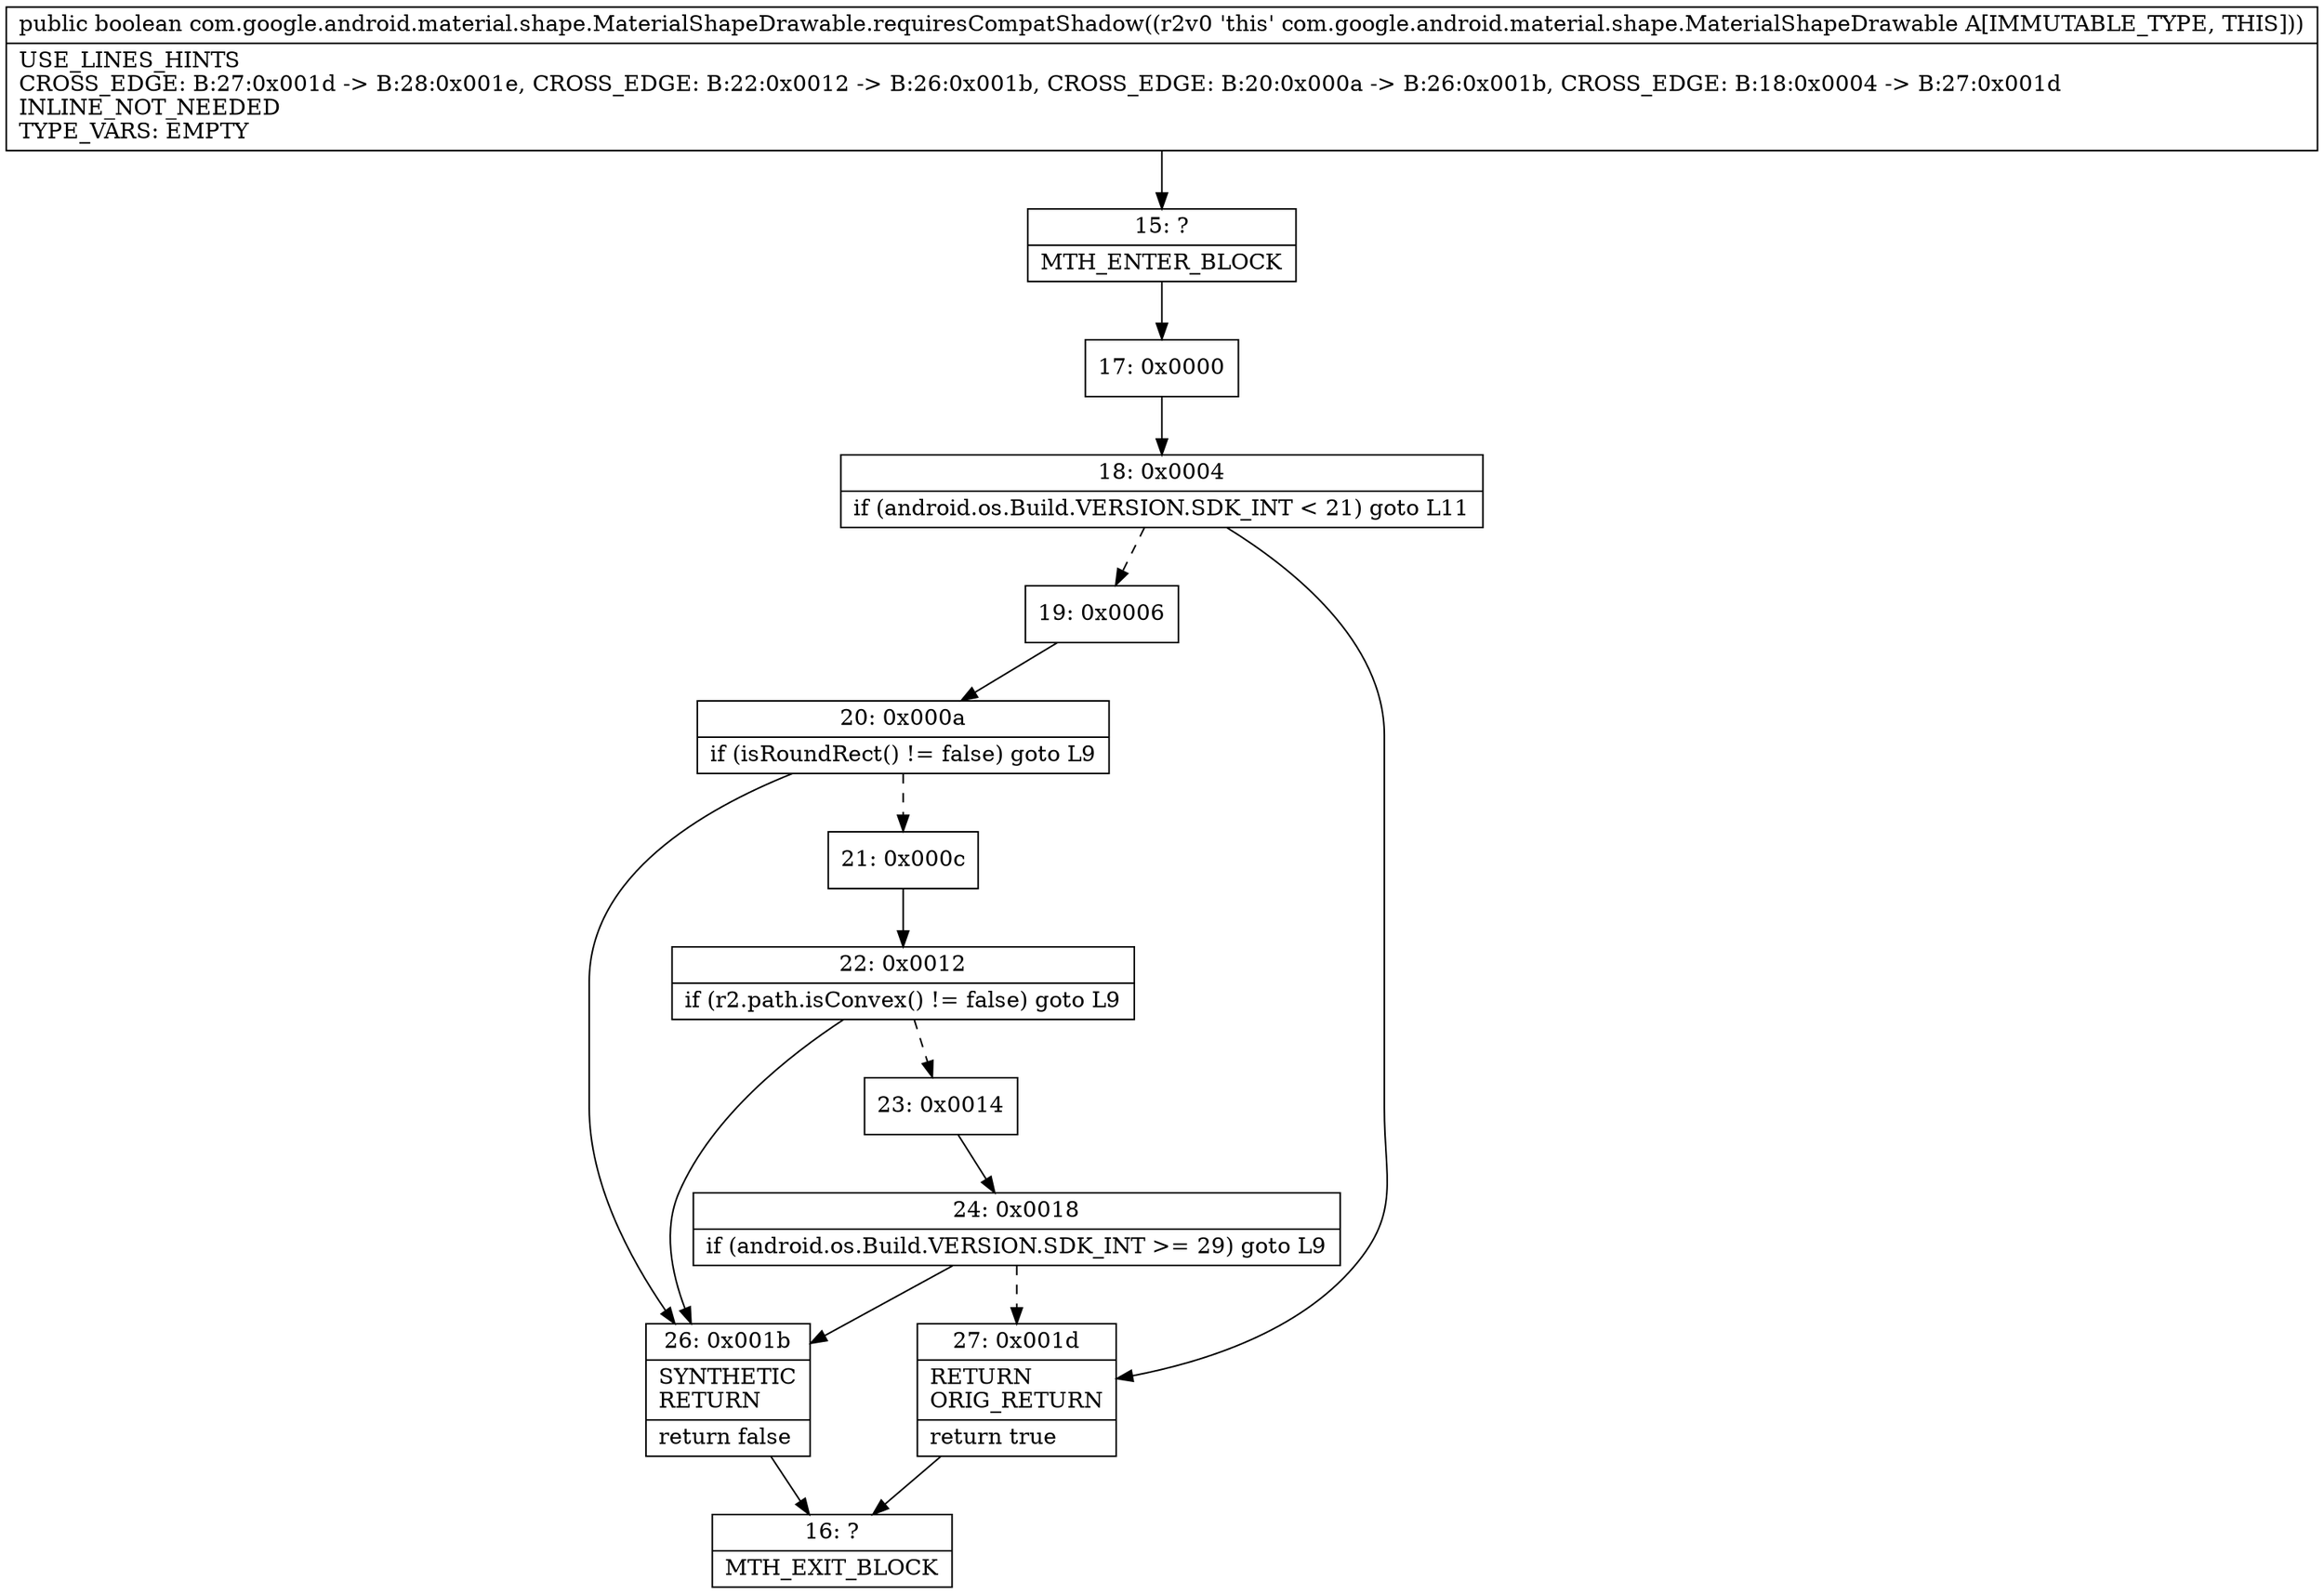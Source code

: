 digraph "CFG forcom.google.android.material.shape.MaterialShapeDrawable.requiresCompatShadow()Z" {
Node_15 [shape=record,label="{15\:\ ?|MTH_ENTER_BLOCK\l}"];
Node_17 [shape=record,label="{17\:\ 0x0000}"];
Node_18 [shape=record,label="{18\:\ 0x0004|if (android.os.Build.VERSION.SDK_INT \< 21) goto L11\l}"];
Node_19 [shape=record,label="{19\:\ 0x0006}"];
Node_20 [shape=record,label="{20\:\ 0x000a|if (isRoundRect() != false) goto L9\l}"];
Node_21 [shape=record,label="{21\:\ 0x000c}"];
Node_22 [shape=record,label="{22\:\ 0x0012|if (r2.path.isConvex() != false) goto L9\l}"];
Node_23 [shape=record,label="{23\:\ 0x0014}"];
Node_24 [shape=record,label="{24\:\ 0x0018|if (android.os.Build.VERSION.SDK_INT \>= 29) goto L9\l}"];
Node_26 [shape=record,label="{26\:\ 0x001b|SYNTHETIC\lRETURN\l|return false\l}"];
Node_16 [shape=record,label="{16\:\ ?|MTH_EXIT_BLOCK\l}"];
Node_27 [shape=record,label="{27\:\ 0x001d|RETURN\lORIG_RETURN\l|return true\l}"];
MethodNode[shape=record,label="{public boolean com.google.android.material.shape.MaterialShapeDrawable.requiresCompatShadow((r2v0 'this' com.google.android.material.shape.MaterialShapeDrawable A[IMMUTABLE_TYPE, THIS]))  | USE_LINES_HINTS\lCROSS_EDGE: B:27:0x001d \-\> B:28:0x001e, CROSS_EDGE: B:22:0x0012 \-\> B:26:0x001b, CROSS_EDGE: B:20:0x000a \-\> B:26:0x001b, CROSS_EDGE: B:18:0x0004 \-\> B:27:0x001d\lINLINE_NOT_NEEDED\lTYPE_VARS: EMPTY\l}"];
MethodNode -> Node_15;Node_15 -> Node_17;
Node_17 -> Node_18;
Node_18 -> Node_19[style=dashed];
Node_18 -> Node_27;
Node_19 -> Node_20;
Node_20 -> Node_21[style=dashed];
Node_20 -> Node_26;
Node_21 -> Node_22;
Node_22 -> Node_23[style=dashed];
Node_22 -> Node_26;
Node_23 -> Node_24;
Node_24 -> Node_26;
Node_24 -> Node_27[style=dashed];
Node_26 -> Node_16;
Node_27 -> Node_16;
}

